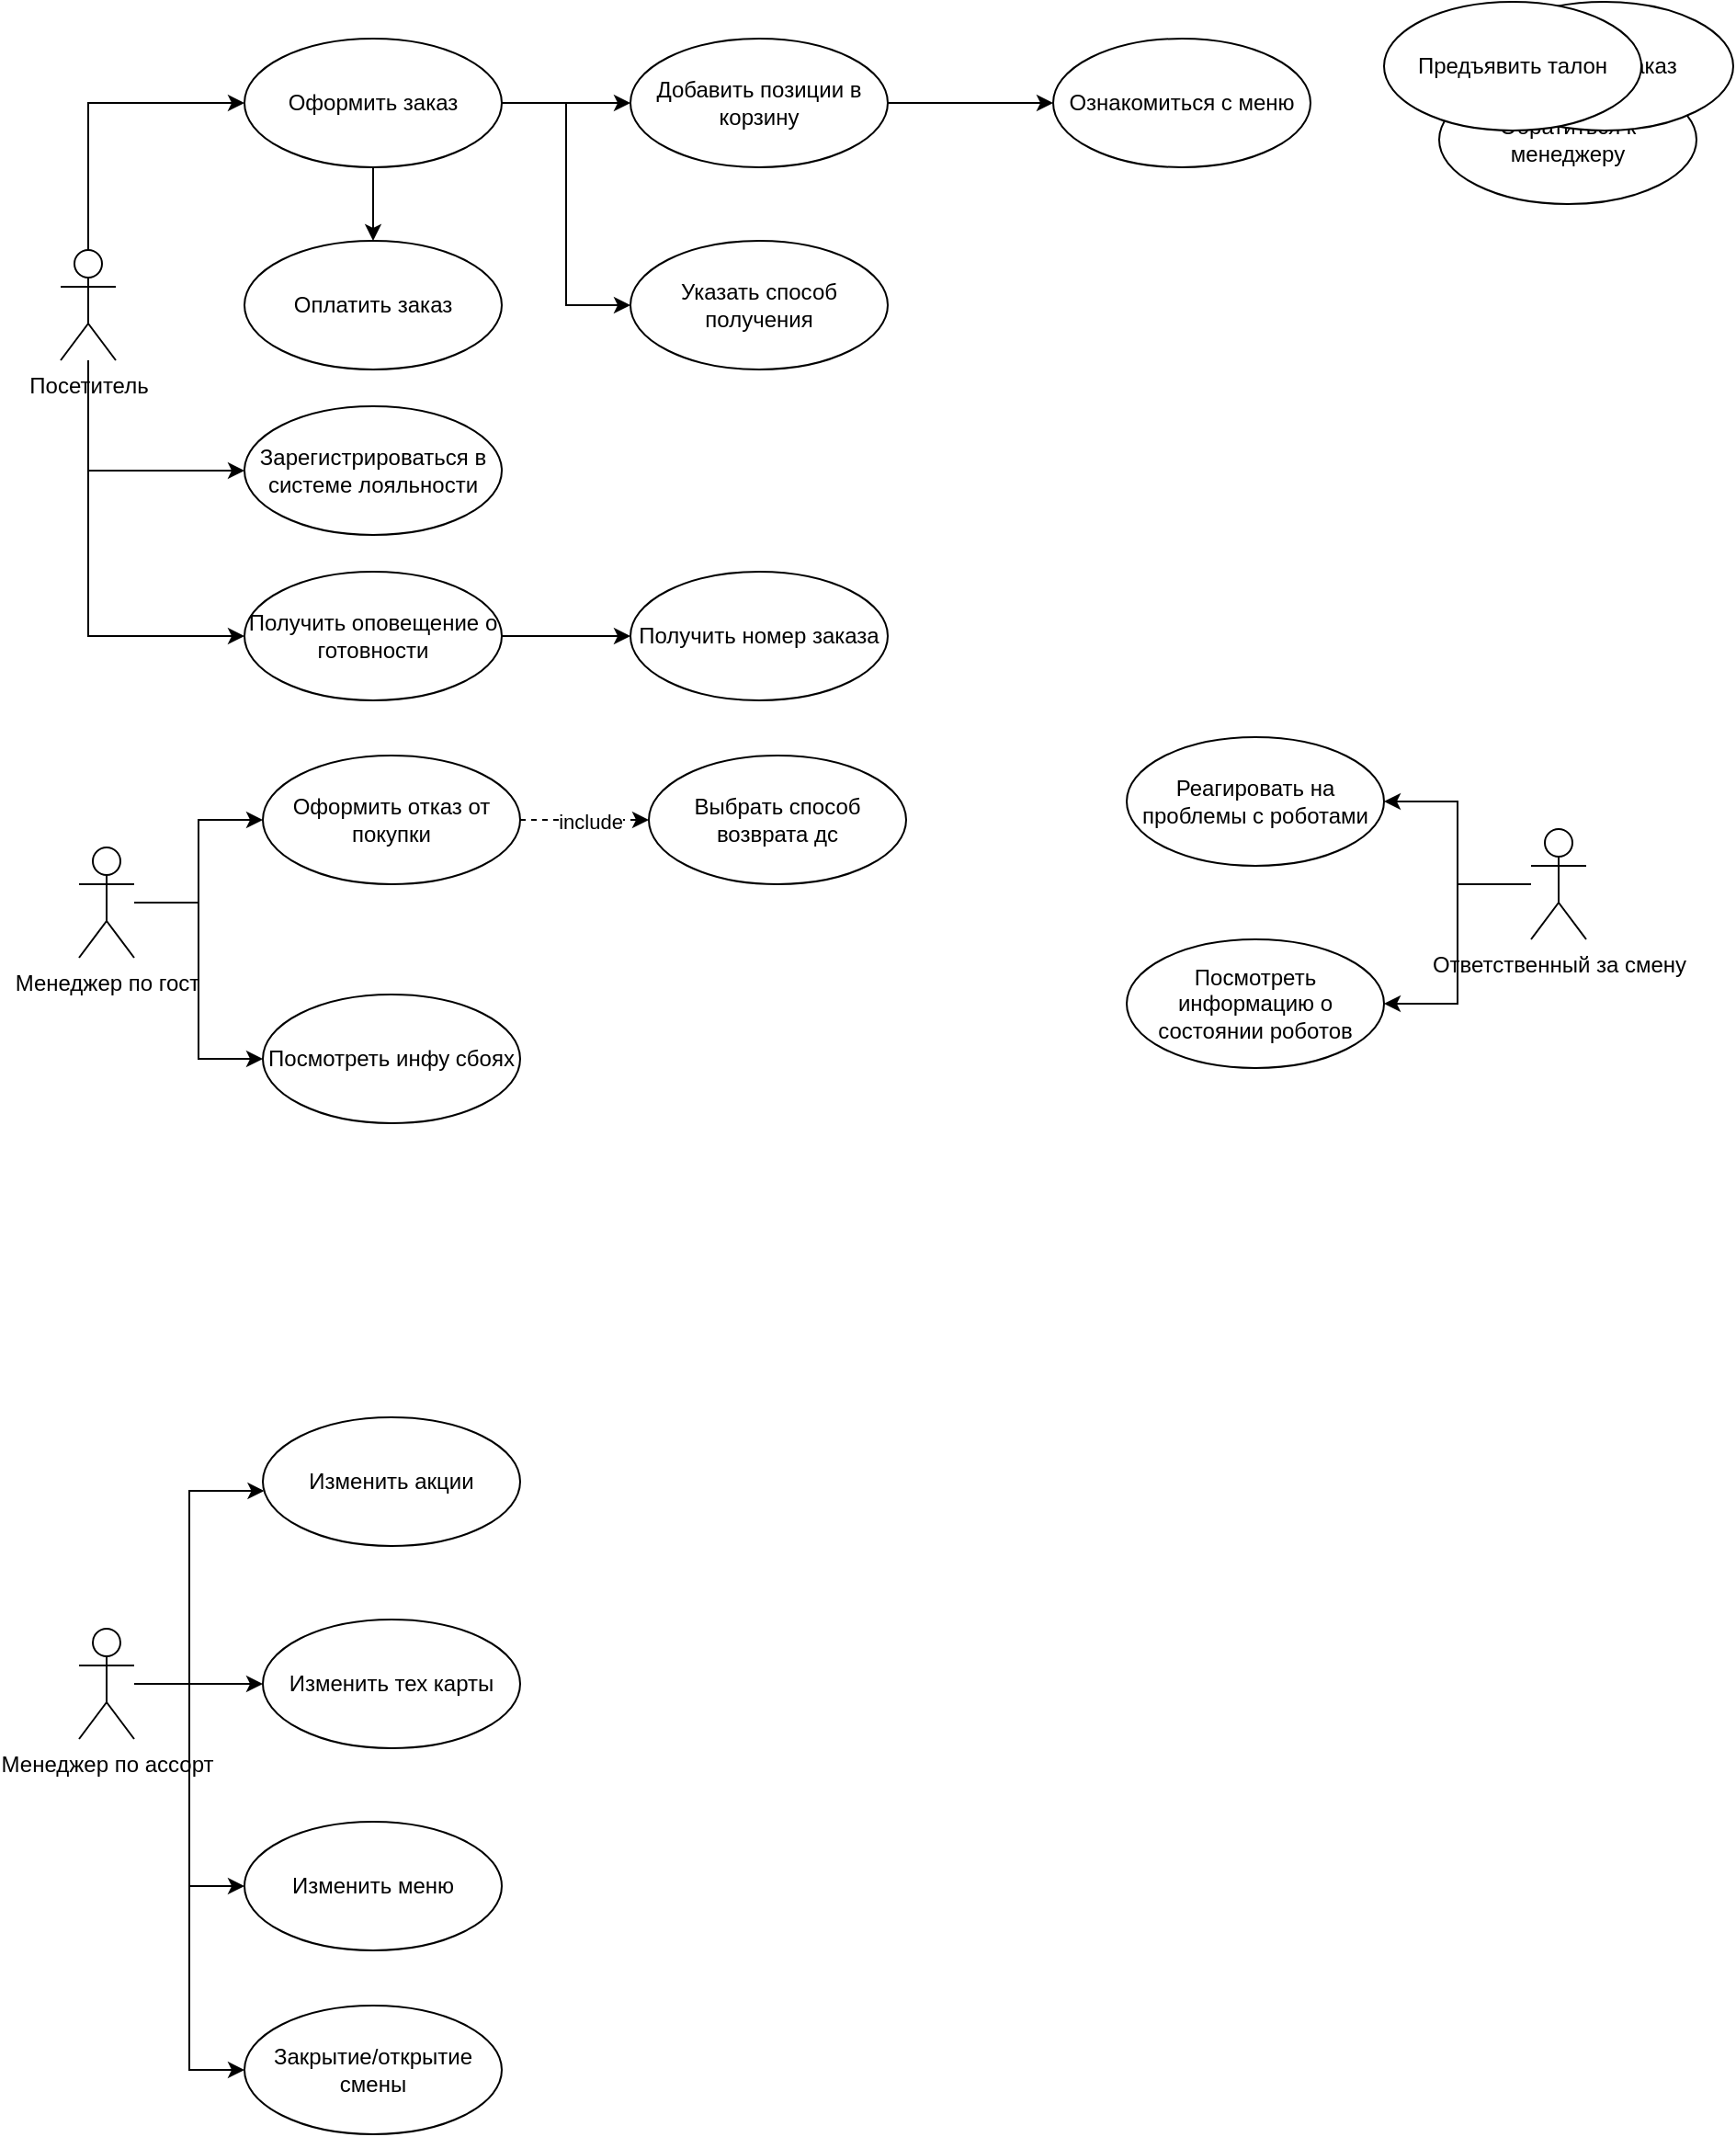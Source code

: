 <mxfile version="22.0.3" type="github">
  <diagram name="Страница — 1" id="LPWj_3ig-4j2mK9FM12O">
    <mxGraphModel dx="1114" dy="584" grid="1" gridSize="10" guides="1" tooltips="1" connect="1" arrows="1" fold="1" page="1" pageScale="1" pageWidth="3300" pageHeight="4681" math="0" shadow="0">
      <root>
        <mxCell id="0" />
        <mxCell id="1" parent="0" />
        <mxCell id="GoCvjlf8JtrMYHftsg61-58" style="edgeStyle=orthogonalEdgeStyle;rounded=0;orthogonalLoop=1;jettySize=auto;html=1;entryX=0;entryY=0.5;entryDx=0;entryDy=0;" edge="1" parent="1" source="GoCvjlf8JtrMYHftsg61-1" target="GoCvjlf8JtrMYHftsg61-57">
          <mxGeometry relative="1" as="geometry">
            <Array as="points">
              <mxPoint x="85" y="355" />
            </Array>
          </mxGeometry>
        </mxCell>
        <mxCell id="GoCvjlf8JtrMYHftsg61-1" value="Посетитель" style="shape=umlActor;verticalLabelPosition=bottom;verticalAlign=top;html=1;outlineConnect=0;" vertex="1" parent="1">
          <mxGeometry x="70" y="145" width="30" height="60" as="geometry" />
        </mxCell>
        <mxCell id="GoCvjlf8JtrMYHftsg61-49" style="edgeStyle=orthogonalEdgeStyle;rounded=0;orthogonalLoop=1;jettySize=auto;html=1;" edge="1" parent="1" source="GoCvjlf8JtrMYHftsg61-2" target="GoCvjlf8JtrMYHftsg61-15">
          <mxGeometry relative="1" as="geometry" />
        </mxCell>
        <mxCell id="GoCvjlf8JtrMYHftsg61-50" style="edgeStyle=orthogonalEdgeStyle;rounded=0;orthogonalLoop=1;jettySize=auto;html=1;entryX=0;entryY=0.5;entryDx=0;entryDy=0;" edge="1" parent="1" source="GoCvjlf8JtrMYHftsg61-2" target="GoCvjlf8JtrMYHftsg61-31">
          <mxGeometry relative="1" as="geometry" />
        </mxCell>
        <mxCell id="GoCvjlf8JtrMYHftsg61-2" value="Менеджер по гост" style="shape=umlActor;verticalLabelPosition=bottom;verticalAlign=top;html=1;outlineConnect=0;" vertex="1" parent="1">
          <mxGeometry x="80" y="470" width="30" height="60" as="geometry" />
        </mxCell>
        <mxCell id="GoCvjlf8JtrMYHftsg61-54" style="edgeStyle=orthogonalEdgeStyle;rounded=0;orthogonalLoop=1;jettySize=auto;html=1;" edge="1" parent="1" source="GoCvjlf8JtrMYHftsg61-9" target="GoCvjlf8JtrMYHftsg61-37">
          <mxGeometry relative="1" as="geometry">
            <Array as="points">
              <mxPoint x="140" y="925" />
              <mxPoint x="140" y="820" />
            </Array>
          </mxGeometry>
        </mxCell>
        <mxCell id="GoCvjlf8JtrMYHftsg61-55" style="edgeStyle=orthogonalEdgeStyle;rounded=0;orthogonalLoop=1;jettySize=auto;html=1;entryX=0;entryY=0.5;entryDx=0;entryDy=0;" edge="1" parent="1" source="GoCvjlf8JtrMYHftsg61-9" target="GoCvjlf8JtrMYHftsg61-38">
          <mxGeometry relative="1" as="geometry" />
        </mxCell>
        <mxCell id="GoCvjlf8JtrMYHftsg61-56" style="edgeStyle=orthogonalEdgeStyle;rounded=0;orthogonalLoop=1;jettySize=auto;html=1;entryX=0;entryY=0.5;entryDx=0;entryDy=0;" edge="1" parent="1" source="GoCvjlf8JtrMYHftsg61-9" target="GoCvjlf8JtrMYHftsg61-36">
          <mxGeometry relative="1" as="geometry" />
        </mxCell>
        <mxCell id="GoCvjlf8JtrMYHftsg61-74" style="edgeStyle=orthogonalEdgeStyle;rounded=0;orthogonalLoop=1;jettySize=auto;html=1;entryX=0;entryY=0.5;entryDx=0;entryDy=0;" edge="1" parent="1" source="GoCvjlf8JtrMYHftsg61-9" target="GoCvjlf8JtrMYHftsg61-73">
          <mxGeometry relative="1" as="geometry" />
        </mxCell>
        <mxCell id="GoCvjlf8JtrMYHftsg61-9" value="Менеджер по ассорт" style="shape=umlActor;verticalLabelPosition=bottom;verticalAlign=top;html=1;outlineConnect=0;" vertex="1" parent="1">
          <mxGeometry x="80" y="895" width="30" height="60" as="geometry" />
        </mxCell>
        <mxCell id="GoCvjlf8JtrMYHftsg61-40" style="edgeStyle=orthogonalEdgeStyle;rounded=0;orthogonalLoop=1;jettySize=auto;html=1;startArrow=classic;startFill=1;endArrow=none;endFill=0;" edge="1" parent="1" source="GoCvjlf8JtrMYHftsg61-12" target="GoCvjlf8JtrMYHftsg61-1">
          <mxGeometry relative="1" as="geometry" />
        </mxCell>
        <mxCell id="GoCvjlf8JtrMYHftsg61-41" value="" style="edgeStyle=orthogonalEdgeStyle;rounded=0;orthogonalLoop=1;jettySize=auto;html=1;" edge="1" parent="1" source="GoCvjlf8JtrMYHftsg61-12" target="GoCvjlf8JtrMYHftsg61-22">
          <mxGeometry relative="1" as="geometry" />
        </mxCell>
        <mxCell id="GoCvjlf8JtrMYHftsg61-44" value="" style="edgeStyle=orthogonalEdgeStyle;rounded=0;orthogonalLoop=1;jettySize=auto;html=1;" edge="1" parent="1" source="GoCvjlf8JtrMYHftsg61-12" target="GoCvjlf8JtrMYHftsg61-25">
          <mxGeometry relative="1" as="geometry" />
        </mxCell>
        <mxCell id="GoCvjlf8JtrMYHftsg61-61" style="edgeStyle=orthogonalEdgeStyle;rounded=0;orthogonalLoop=1;jettySize=auto;html=1;entryX=0;entryY=0.5;entryDx=0;entryDy=0;" edge="1" parent="1" source="GoCvjlf8JtrMYHftsg61-12" target="GoCvjlf8JtrMYHftsg61-24">
          <mxGeometry relative="1" as="geometry" />
        </mxCell>
        <mxCell id="GoCvjlf8JtrMYHftsg61-12" value="Оформить заказ" style="ellipse;whiteSpace=wrap;html=1;" vertex="1" parent="1">
          <mxGeometry x="170" y="30" width="140" height="70" as="geometry" />
        </mxCell>
        <mxCell id="GoCvjlf8JtrMYHftsg61-14" value="Обратиться к менеджеру" style="ellipse;whiteSpace=wrap;html=1;" vertex="1" parent="1">
          <mxGeometry x="820" y="50" width="140" height="70" as="geometry" />
        </mxCell>
        <mxCell id="GoCvjlf8JtrMYHftsg61-29" value="" style="edgeStyle=orthogonalEdgeStyle;rounded=0;orthogonalLoop=1;jettySize=auto;html=1;dashed=1;" edge="1" parent="1" source="GoCvjlf8JtrMYHftsg61-15" target="GoCvjlf8JtrMYHftsg61-27">
          <mxGeometry relative="1" as="geometry" />
        </mxCell>
        <mxCell id="GoCvjlf8JtrMYHftsg61-30" value="include" style="edgeLabel;html=1;align=center;verticalAlign=middle;resizable=0;points=[];" vertex="1" connectable="0" parent="GoCvjlf8JtrMYHftsg61-29">
          <mxGeometry x="0.08" y="-1" relative="1" as="geometry">
            <mxPoint as="offset" />
          </mxGeometry>
        </mxCell>
        <mxCell id="GoCvjlf8JtrMYHftsg61-15" value="Оформить отказ от покупки" style="ellipse;whiteSpace=wrap;html=1;" vertex="1" parent="1">
          <mxGeometry x="180" y="420" width="140" height="70" as="geometry" />
        </mxCell>
        <mxCell id="GoCvjlf8JtrMYHftsg61-16" value="Забрать заказ" style="ellipse;whiteSpace=wrap;html=1;" vertex="1" parent="1">
          <mxGeometry x="840" y="10" width="140" height="70" as="geometry" />
        </mxCell>
        <mxCell id="GoCvjlf8JtrMYHftsg61-17" value="Предъявить талон" style="ellipse;whiteSpace=wrap;html=1;" vertex="1" parent="1">
          <mxGeometry x="790" y="10" width="140" height="70" as="geometry" />
        </mxCell>
        <mxCell id="GoCvjlf8JtrMYHftsg61-13" value="Ознакомиться с меню" style="ellipse;whiteSpace=wrap;html=1;" vertex="1" parent="1">
          <mxGeometry x="610" y="30" width="140" height="70" as="geometry" />
        </mxCell>
        <mxCell id="GoCvjlf8JtrMYHftsg61-42" style="edgeStyle=orthogonalEdgeStyle;rounded=0;orthogonalLoop=1;jettySize=auto;html=1;entryX=0;entryY=0.5;entryDx=0;entryDy=0;" edge="1" parent="1" source="GoCvjlf8JtrMYHftsg61-22" target="GoCvjlf8JtrMYHftsg61-13">
          <mxGeometry relative="1" as="geometry">
            <mxPoint x="340" y="160" as="targetPoint" />
          </mxGeometry>
        </mxCell>
        <mxCell id="GoCvjlf8JtrMYHftsg61-22" value="Добавить позиции в корзину" style="ellipse;whiteSpace=wrap;html=1;" vertex="1" parent="1">
          <mxGeometry x="380" y="30" width="140" height="70" as="geometry" />
        </mxCell>
        <mxCell id="GoCvjlf8JtrMYHftsg61-24" value="Указать способ получения" style="ellipse;whiteSpace=wrap;html=1;" vertex="1" parent="1">
          <mxGeometry x="380" y="140" width="140" height="70" as="geometry" />
        </mxCell>
        <mxCell id="GoCvjlf8JtrMYHftsg61-25" value="Оплатить заказ" style="ellipse;whiteSpace=wrap;html=1;" vertex="1" parent="1">
          <mxGeometry x="170" y="140" width="140" height="70" as="geometry" />
        </mxCell>
        <mxCell id="GoCvjlf8JtrMYHftsg61-39" style="edgeStyle=orthogonalEdgeStyle;rounded=0;orthogonalLoop=1;jettySize=auto;html=1;startArrow=classic;startFill=1;endArrow=none;endFill=0;" edge="1" parent="1" source="GoCvjlf8JtrMYHftsg61-26" target="GoCvjlf8JtrMYHftsg61-1">
          <mxGeometry relative="1" as="geometry" />
        </mxCell>
        <mxCell id="GoCvjlf8JtrMYHftsg61-26" value="Зарегистрироваться в системе лояльности" style="ellipse;whiteSpace=wrap;html=1;" vertex="1" parent="1">
          <mxGeometry x="170" y="230" width="140" height="70" as="geometry" />
        </mxCell>
        <mxCell id="GoCvjlf8JtrMYHftsg61-27" value="Выбрать способ возврата дс" style="ellipse;whiteSpace=wrap;html=1;" vertex="1" parent="1">
          <mxGeometry x="390" y="420" width="140" height="70" as="geometry" />
        </mxCell>
        <mxCell id="GoCvjlf8JtrMYHftsg61-31" value="Посмотреть инфу сбоях" style="ellipse;whiteSpace=wrap;html=1;" vertex="1" parent="1">
          <mxGeometry x="180" y="550" width="140" height="70" as="geometry" />
        </mxCell>
        <mxCell id="GoCvjlf8JtrMYHftsg61-33" value="Посмотреть информацию о состоянии роботов" style="ellipse;whiteSpace=wrap;html=1;" vertex="1" parent="1">
          <mxGeometry x="650" y="520" width="140" height="70" as="geometry" />
        </mxCell>
        <mxCell id="GoCvjlf8JtrMYHftsg61-34" value="Реагировать на проблемы с роботами" style="ellipse;whiteSpace=wrap;html=1;" vertex="1" parent="1">
          <mxGeometry x="650" y="410" width="140" height="70" as="geometry" />
        </mxCell>
        <mxCell id="GoCvjlf8JtrMYHftsg61-52" style="edgeStyle=orthogonalEdgeStyle;rounded=0;orthogonalLoop=1;jettySize=auto;html=1;" edge="1" parent="1" source="GoCvjlf8JtrMYHftsg61-35" target="GoCvjlf8JtrMYHftsg61-34">
          <mxGeometry relative="1" as="geometry" />
        </mxCell>
        <mxCell id="GoCvjlf8JtrMYHftsg61-53" style="edgeStyle=orthogonalEdgeStyle;rounded=0;orthogonalLoop=1;jettySize=auto;html=1;entryX=1;entryY=0.5;entryDx=0;entryDy=0;" edge="1" parent="1" source="GoCvjlf8JtrMYHftsg61-35" target="GoCvjlf8JtrMYHftsg61-33">
          <mxGeometry relative="1" as="geometry" />
        </mxCell>
        <mxCell id="GoCvjlf8JtrMYHftsg61-35" value="Ответственный за смену" style="shape=umlActor;verticalLabelPosition=bottom;verticalAlign=top;html=1;" vertex="1" parent="1">
          <mxGeometry x="870" y="460" width="30" height="60" as="geometry" />
        </mxCell>
        <mxCell id="GoCvjlf8JtrMYHftsg61-36" value="Изменить меню" style="ellipse;whiteSpace=wrap;html=1;" vertex="1" parent="1">
          <mxGeometry x="170" y="1000" width="140" height="70" as="geometry" />
        </mxCell>
        <mxCell id="GoCvjlf8JtrMYHftsg61-37" value="Изменить акции" style="ellipse;whiteSpace=wrap;html=1;" vertex="1" parent="1">
          <mxGeometry x="180" y="780" width="140" height="70" as="geometry" />
        </mxCell>
        <mxCell id="GoCvjlf8JtrMYHftsg61-38" value="Изменить тех карты" style="ellipse;whiteSpace=wrap;html=1;" vertex="1" parent="1">
          <mxGeometry x="180" y="890" width="140" height="70" as="geometry" />
        </mxCell>
        <mxCell id="GoCvjlf8JtrMYHftsg61-60" value="" style="edgeStyle=orthogonalEdgeStyle;rounded=0;orthogonalLoop=1;jettySize=auto;html=1;" edge="1" parent="1" source="GoCvjlf8JtrMYHftsg61-57" target="GoCvjlf8JtrMYHftsg61-59">
          <mxGeometry relative="1" as="geometry" />
        </mxCell>
        <mxCell id="GoCvjlf8JtrMYHftsg61-57" value="Получить оповещение о готовности" style="ellipse;whiteSpace=wrap;html=1;" vertex="1" parent="1">
          <mxGeometry x="170" y="320" width="140" height="70" as="geometry" />
        </mxCell>
        <mxCell id="GoCvjlf8JtrMYHftsg61-59" value="Получить номер заказа" style="ellipse;whiteSpace=wrap;html=1;" vertex="1" parent="1">
          <mxGeometry x="380" y="320" width="140" height="70" as="geometry" />
        </mxCell>
        <mxCell id="GoCvjlf8JtrMYHftsg61-73" value="Закрытие/открытие смены" style="ellipse;whiteSpace=wrap;html=1;" vertex="1" parent="1">
          <mxGeometry x="170" y="1100" width="140" height="70" as="geometry" />
        </mxCell>
      </root>
    </mxGraphModel>
  </diagram>
</mxfile>
